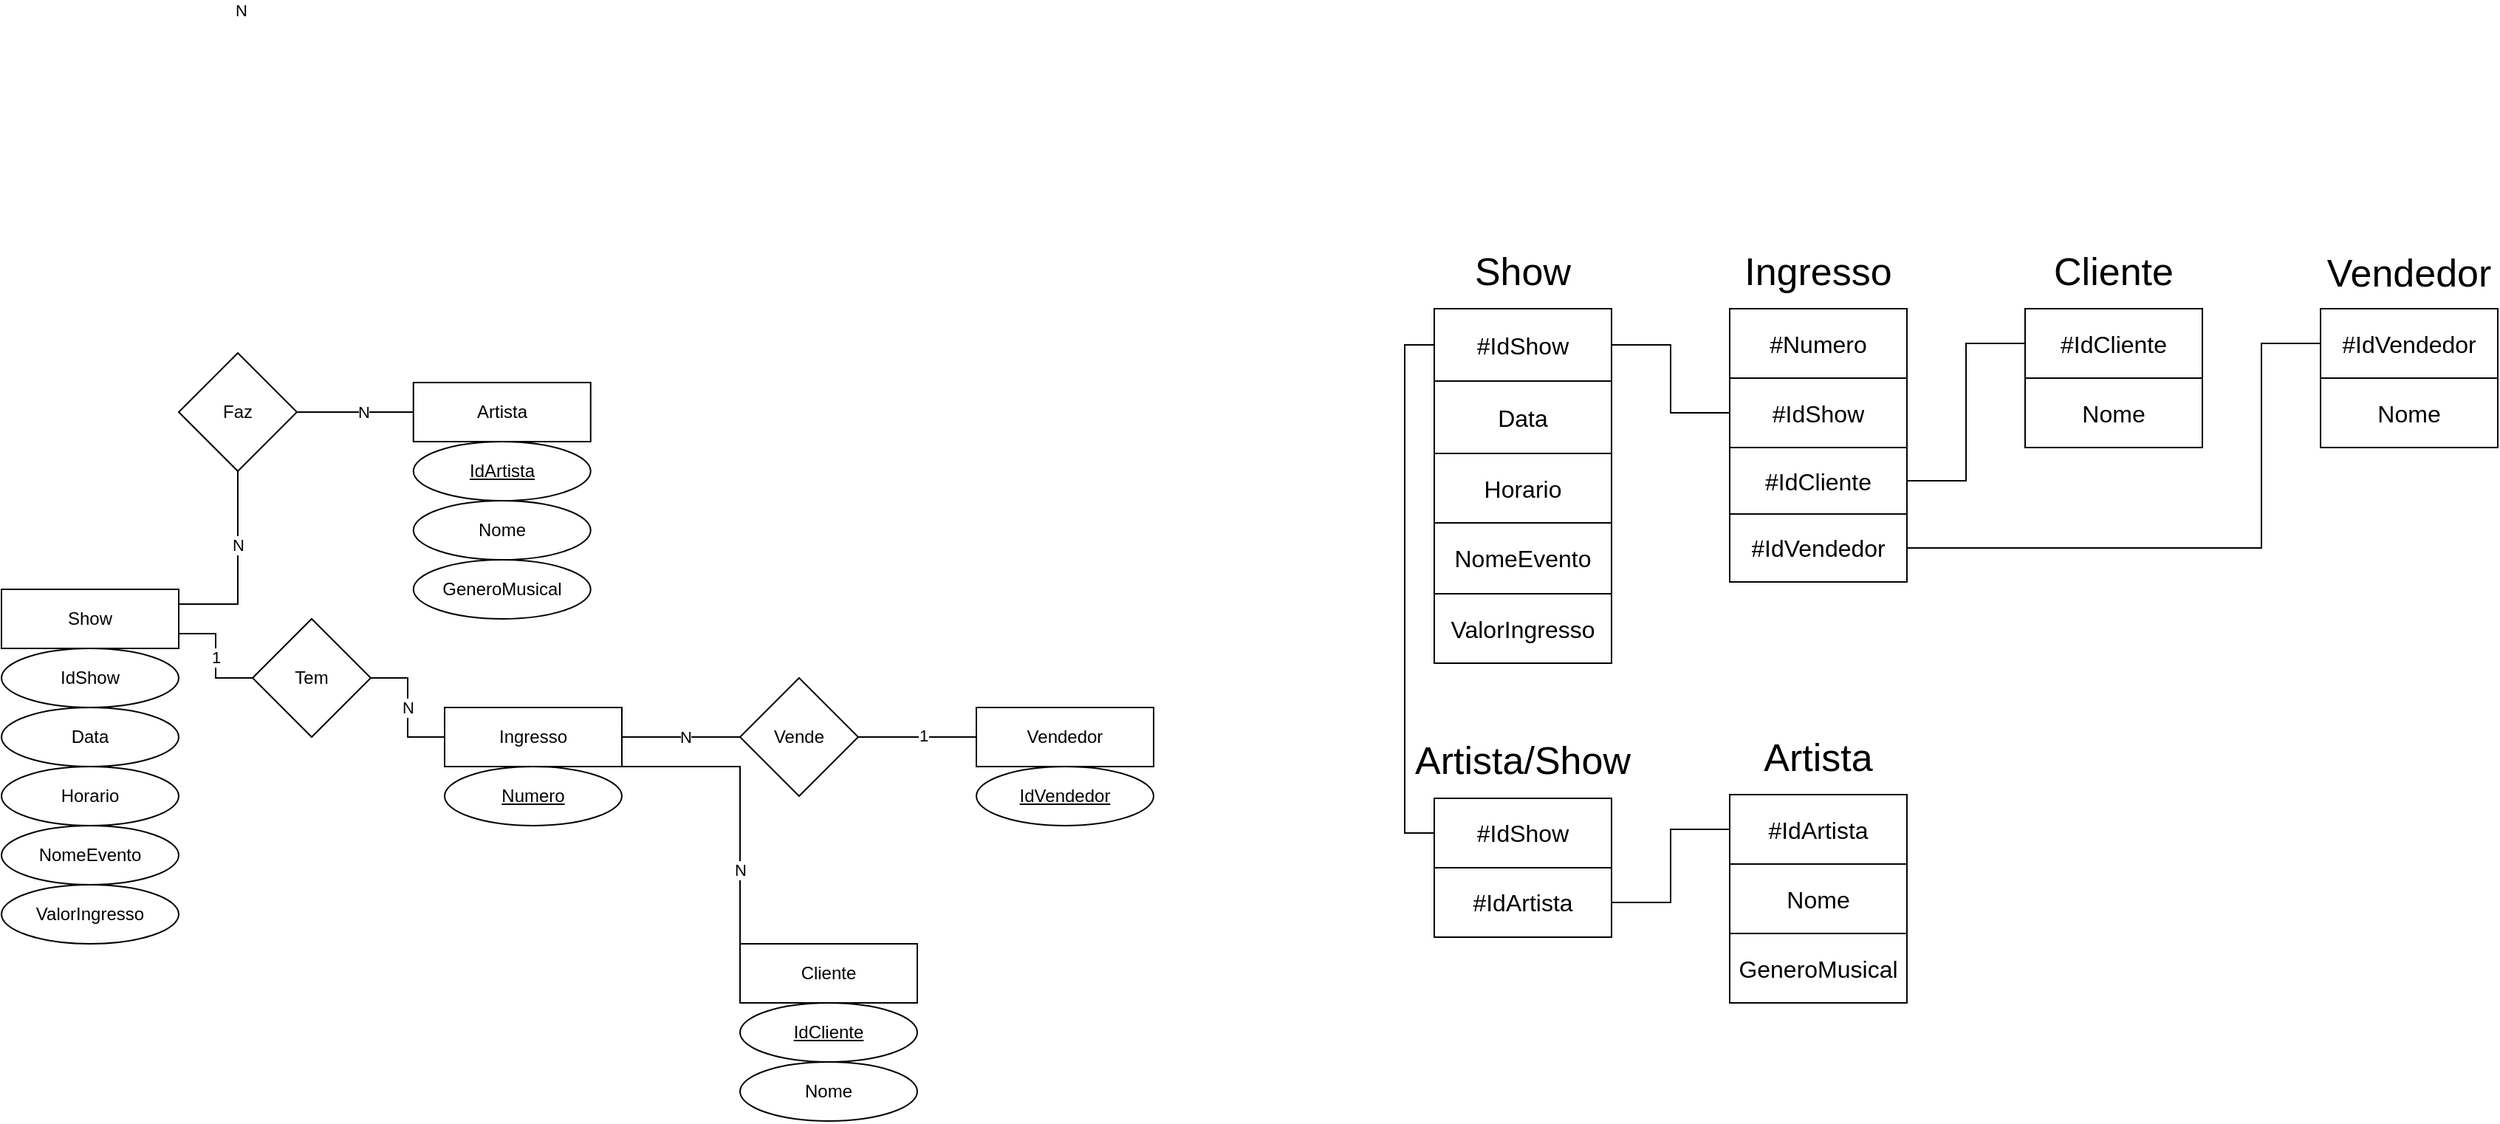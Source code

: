 <mxfile version="23.1.5" type="google">
  <diagram name="Página-1" id="m3pXsqwTRobeCZw_9h85">
    <mxGraphModel grid="1" page="1" gridSize="10" guides="1" tooltips="1" connect="1" arrows="1" fold="1" pageScale="1" pageWidth="50000" pageHeight="50000" math="0" shadow="0">
      <root>
        <mxCell id="0" />
        <mxCell id="1" parent="0" />
        <mxCell id="2WUb4r8tFX5clPql4qqL-29" style="edgeStyle=orthogonalEdgeStyle;rounded=0;orthogonalLoop=1;jettySize=auto;html=1;entryX=0;entryY=0.5;entryDx=0;entryDy=0;exitX=1;exitY=0.5;exitDx=0;exitDy=0;endArrow=none;endFill=0;" edge="1" parent="1" source="2WUb4r8tFX5clPql4qqL-31" target="2WUb4r8tFX5clPql4qqL-11">
          <mxGeometry relative="1" as="geometry">
            <mxPoint x="1990.059" y="1069.941" as="sourcePoint" />
          </mxGeometry>
        </mxCell>
        <mxCell id="2WUb4r8tFX5clPql4qqL-34" value="N" style="edgeLabel;html=1;align=center;verticalAlign=middle;resizable=0;points=[];" connectable="0" vertex="1" parent="2WUb4r8tFX5clPql4qqL-29">
          <mxGeometry x="-0.393" y="3" relative="1" as="geometry">
            <mxPoint x="21" y="3" as="offset" />
          </mxGeometry>
        </mxCell>
        <mxCell id="2WUb4r8tFX5clPql4qqL-1" value="Show" style="rounded=0;whiteSpace=wrap;html=1;" vertex="1" parent="1">
          <mxGeometry x="1830" y="1270" width="120" height="40" as="geometry" />
        </mxCell>
        <mxCell id="2WUb4r8tFX5clPql4qqL-2" value="Data" style="ellipse;whiteSpace=wrap;html=1;" vertex="1" parent="1">
          <mxGeometry x="1830" y="1350" width="120" height="40" as="geometry" />
        </mxCell>
        <mxCell id="2WUb4r8tFX5clPql4qqL-3" value="Horario" style="ellipse;whiteSpace=wrap;html=1;" vertex="1" parent="1">
          <mxGeometry x="1830" y="1390" width="120" height="40" as="geometry" />
        </mxCell>
        <mxCell id="2WUb4r8tFX5clPql4qqL-4" value="NomeEvento" style="ellipse;whiteSpace=wrap;html=1;" vertex="1" parent="1">
          <mxGeometry x="1830" y="1430" width="120" height="40" as="geometry" />
        </mxCell>
        <mxCell id="2WUb4r8tFX5clPql4qqL-40" style="edgeStyle=orthogonalEdgeStyle;rounded=0;orthogonalLoop=1;jettySize=auto;html=1;entryX=1;entryY=0.5;entryDx=0;entryDy=0;endArrow=none;endFill=0;" edge="1" parent="1" source="2WUb4r8tFX5clPql4qqL-6" target="2WUb4r8tFX5clPql4qqL-39">
          <mxGeometry relative="1" as="geometry" />
        </mxCell>
        <mxCell id="qAwnc1l_QS2QD1DZ8uhR-1" value="N" style="edgeLabel;html=1;align=center;verticalAlign=middle;resizable=0;points=[];" connectable="0" vertex="1" parent="2WUb4r8tFX5clPql4qqL-40">
          <mxGeometry x="-0.372" relative="1" as="geometry">
            <mxPoint y="-17" as="offset" />
          </mxGeometry>
        </mxCell>
        <mxCell id="2WUb4r8tFX5clPql4qqL-6" value="Ingresso" style="rounded=0;whiteSpace=wrap;html=1;" vertex="1" parent="1">
          <mxGeometry x="2130" y="1350" width="120" height="40" as="geometry" />
        </mxCell>
        <mxCell id="2WUb4r8tFX5clPql4qqL-8" value="ValorIngresso" style="ellipse;whiteSpace=wrap;html=1;" vertex="1" parent="1">
          <mxGeometry x="1830" y="1470" width="120" height="40" as="geometry" />
        </mxCell>
        <mxCell id="2WUb4r8tFX5clPql4qqL-21" style="edgeStyle=orthogonalEdgeStyle;rounded=0;orthogonalLoop=1;jettySize=auto;html=1;endArrow=none;endFill=0;" edge="1" parent="1" source="2WUb4r8tFX5clPql4qqL-23" target="2WUb4r8tFX5clPql4qqL-6">
          <mxGeometry relative="1" as="geometry" />
        </mxCell>
        <mxCell id="2WUb4r8tFX5clPql4qqL-27" value="N" style="edgeLabel;html=1;align=center;verticalAlign=middle;resizable=0;points=[];" connectable="0" vertex="1" parent="2WUb4r8tFX5clPql4qqL-21">
          <mxGeometry x="-0.066" relative="1" as="geometry">
            <mxPoint as="offset" />
          </mxGeometry>
        </mxCell>
        <mxCell id="2WUb4r8tFX5clPql4qqL-10" value="Vendedor" style="rounded=0;whiteSpace=wrap;html=1;" vertex="1" parent="1">
          <mxGeometry x="2490" y="1350" width="120" height="40" as="geometry" />
        </mxCell>
        <mxCell id="2WUb4r8tFX5clPql4qqL-11" value="Artista" style="rounded=0;whiteSpace=wrap;html=1;" vertex="1" parent="1">
          <mxGeometry x="2108.88" y="1130" width="120" height="40" as="geometry" />
        </mxCell>
        <mxCell id="2WUb4r8tFX5clPql4qqL-12" value="Cliente" style="rounded=0;whiteSpace=wrap;html=1;" vertex="1" parent="1">
          <mxGeometry x="2330" y="1510" width="120" height="40" as="geometry" />
        </mxCell>
        <mxCell id="2WUb4r8tFX5clPql4qqL-14" value="&lt;u&gt;IdArtista&lt;/u&gt;" style="ellipse;whiteSpace=wrap;html=1;" vertex="1" parent="1">
          <mxGeometry x="2108.88" y="1170" width="120" height="40" as="geometry" />
        </mxCell>
        <mxCell id="2WUb4r8tFX5clPql4qqL-15" value="Nome" style="ellipse;whiteSpace=wrap;html=1;" vertex="1" parent="1">
          <mxGeometry x="2108.88" y="1210" width="120" height="40" as="geometry" />
        </mxCell>
        <mxCell id="2WUb4r8tFX5clPql4qqL-16" value="GeneroMusical" style="ellipse;whiteSpace=wrap;html=1;" vertex="1" parent="1">
          <mxGeometry x="2108.88" y="1250" width="120" height="40" as="geometry" />
        </mxCell>
        <mxCell id="2WUb4r8tFX5clPql4qqL-17" value="&lt;u&gt;IdVendedor&lt;/u&gt;" style="ellipse;whiteSpace=wrap;html=1;" vertex="1" parent="1">
          <mxGeometry x="2490" y="1390" width="120" height="40" as="geometry" />
        </mxCell>
        <mxCell id="2WUb4r8tFX5clPql4qqL-18" value="&lt;u&gt;IdCliente&lt;/u&gt;" style="ellipse;whiteSpace=wrap;html=1;" vertex="1" parent="1">
          <mxGeometry x="2330" y="1550" width="120" height="40" as="geometry" />
        </mxCell>
        <mxCell id="2WUb4r8tFX5clPql4qqL-19" value="Nome" style="ellipse;whiteSpace=wrap;html=1;" vertex="1" parent="1">
          <mxGeometry x="2330" y="1590" width="120" height="40" as="geometry" />
        </mxCell>
        <mxCell id="2WUb4r8tFX5clPql4qqL-20" value="IdShow" style="ellipse;whiteSpace=wrap;html=1;" vertex="1" parent="1">
          <mxGeometry x="1830" y="1310" width="120" height="40" as="geometry" />
        </mxCell>
        <mxCell id="2WUb4r8tFX5clPql4qqL-22" value="" style="edgeStyle=orthogonalEdgeStyle;rounded=0;orthogonalLoop=1;jettySize=auto;html=1;endArrow=none;endFill=0;" edge="1" parent="1" source="2WUb4r8tFX5clPql4qqL-10" target="2WUb4r8tFX5clPql4qqL-23">
          <mxGeometry relative="1" as="geometry">
            <mxPoint x="2410" y="1410" as="sourcePoint" />
            <mxPoint x="2330" y="1410" as="targetPoint" />
          </mxGeometry>
        </mxCell>
        <mxCell id="2WUb4r8tFX5clPql4qqL-26" value="1" style="edgeLabel;html=1;align=center;verticalAlign=middle;resizable=0;points=[];" connectable="0" vertex="1" parent="2WUb4r8tFX5clPql4qqL-22">
          <mxGeometry x="-0.084" y="-1" relative="1" as="geometry">
            <mxPoint as="offset" />
          </mxGeometry>
        </mxCell>
        <mxCell id="2WUb4r8tFX5clPql4qqL-23" value="Vende" style="rhombus;whiteSpace=wrap;html=1;" vertex="1" parent="1">
          <mxGeometry x="2330" y="1330" width="80" height="80" as="geometry" />
        </mxCell>
        <mxCell id="2WUb4r8tFX5clPql4qqL-32" style="edgeStyle=orthogonalEdgeStyle;rounded=0;orthogonalLoop=1;jettySize=auto;html=1;entryX=1;entryY=0.25;entryDx=0;entryDy=0;endArrow=none;endFill=0;" edge="1" parent="1" source="2WUb4r8tFX5clPql4qqL-31" target="2WUb4r8tFX5clPql4qqL-1">
          <mxGeometry relative="1" as="geometry" />
        </mxCell>
        <mxCell id="2WUb4r8tFX5clPql4qqL-33" value="N" style="edgeLabel;html=1;align=center;verticalAlign=middle;resizable=0;points=[];" connectable="0" vertex="1" parent="2WUb4r8tFX5clPql4qqL-32">
          <mxGeometry x="-0.273" y="1" relative="1" as="geometry">
            <mxPoint x="1" y="-360" as="offset" />
          </mxGeometry>
        </mxCell>
        <mxCell id="2WUb4r8tFX5clPql4qqL-37" value="N" style="edgeLabel;html=1;align=center;verticalAlign=middle;resizable=0;points=[];" connectable="0" vertex="1" parent="2WUb4r8tFX5clPql4qqL-32">
          <mxGeometry x="-0.234" y="1" relative="1" as="geometry">
            <mxPoint x="-1" as="offset" />
          </mxGeometry>
        </mxCell>
        <mxCell id="2WUb4r8tFX5clPql4qqL-31" value="Faz" style="rhombus;whiteSpace=wrap;html=1;" vertex="1" parent="1">
          <mxGeometry x="1950" y="1110" width="80" height="80" as="geometry" />
        </mxCell>
        <mxCell id="2WUb4r8tFX5clPql4qqL-35" value="" style="edgeStyle=orthogonalEdgeStyle;rounded=0;orthogonalLoop=1;jettySize=auto;html=1;exitX=0;exitY=0.5;exitDx=0;exitDy=0;entryX=1;entryY=1;entryDx=0;entryDy=0;endArrow=none;endFill=0;" edge="1" parent="1" source="2WUb4r8tFX5clPql4qqL-12" target="2WUb4r8tFX5clPql4qqL-6">
          <mxGeometry relative="1" as="geometry">
            <mxPoint x="2230" y="1450" as="sourcePoint" />
            <mxPoint x="2090" y="1310" as="targetPoint" />
            <Array as="points">
              <mxPoint x="2330" y="1390" />
            </Array>
          </mxGeometry>
        </mxCell>
        <mxCell id="2WUb4r8tFX5clPql4qqL-36" value="N" style="edgeLabel;html=1;align=center;verticalAlign=middle;resizable=0;points=[];" connectable="0" vertex="1" parent="2WUb4r8tFX5clPql4qqL-35">
          <mxGeometry x="-0.52" y="-3" relative="1" as="geometry">
            <mxPoint x="-3" y="-17" as="offset" />
          </mxGeometry>
        </mxCell>
        <mxCell id="2WUb4r8tFX5clPql4qqL-9" value="&lt;u&gt;Numero&lt;/u&gt;" style="ellipse;whiteSpace=wrap;html=1;" vertex="1" parent="1">
          <mxGeometry x="2130" y="1390" width="120" height="40" as="geometry" />
        </mxCell>
        <mxCell id="2WUb4r8tFX5clPql4qqL-41" style="edgeStyle=orthogonalEdgeStyle;rounded=0;orthogonalLoop=1;jettySize=auto;html=1;exitX=0;exitY=0.5;exitDx=0;exitDy=0;entryX=1;entryY=0.75;entryDx=0;entryDy=0;endArrow=none;endFill=0;" edge="1" parent="1" source="2WUb4r8tFX5clPql4qqL-39" target="2WUb4r8tFX5clPql4qqL-1">
          <mxGeometry relative="1" as="geometry" />
        </mxCell>
        <mxCell id="qAwnc1l_QS2QD1DZ8uhR-2" value="1" style="edgeLabel;html=1;align=center;verticalAlign=middle;resizable=0;points=[];" connectable="0" vertex="1" parent="2WUb4r8tFX5clPql4qqL-41">
          <mxGeometry x="-0.021" relative="1" as="geometry">
            <mxPoint as="offset" />
          </mxGeometry>
        </mxCell>
        <mxCell id="2WUb4r8tFX5clPql4qqL-39" value="Tem" style="rhombus;whiteSpace=wrap;html=1;" vertex="1" parent="1">
          <mxGeometry x="2000" y="1290" width="80" height="80" as="geometry" />
        </mxCell>
        <mxCell id="2WUb4r8tFX5clPql4qqL-42" value="" style="shape=table;startSize=0;container=1;collapsible=0;childLayout=tableLayout;fontSize=16;fillColor=default;" vertex="1" parent="1">
          <mxGeometry x="2800" y="1080" width="120" height="240" as="geometry" />
        </mxCell>
        <mxCell id="2WUb4r8tFX5clPql4qqL-43" value="" style="shape=tableRow;horizontal=0;startSize=0;swimlaneHead=0;swimlaneBody=0;strokeColor=inherit;top=0;left=0;bottom=0;right=0;collapsible=0;dropTarget=0;fillColor=none;points=[[0,0.5],[1,0.5]];portConstraint=eastwest;fontSize=16;" vertex="1" parent="2WUb4r8tFX5clPql4qqL-42">
          <mxGeometry width="120" height="49" as="geometry" />
        </mxCell>
        <mxCell id="2WUb4r8tFX5clPql4qqL-44" value="#IdShow" style="shape=partialRectangle;html=1;whiteSpace=wrap;connectable=0;strokeColor=inherit;overflow=hidden;fillColor=none;top=0;left=0;bottom=0;right=0;pointerEvents=1;fontSize=16;" vertex="1" parent="2WUb4r8tFX5clPql4qqL-43">
          <mxGeometry width="120" height="49" as="geometry">
            <mxRectangle width="120" height="49" as="alternateBounds" />
          </mxGeometry>
        </mxCell>
        <mxCell id="2WUb4r8tFX5clPql4qqL-47" value="" style="shape=tableRow;horizontal=0;startSize=0;swimlaneHead=0;swimlaneBody=0;strokeColor=inherit;top=0;left=0;bottom=0;right=0;collapsible=0;dropTarget=0;fillColor=none;points=[[0,0.5],[1,0.5]];portConstraint=eastwest;fontSize=16;" vertex="1" parent="2WUb4r8tFX5clPql4qqL-42">
          <mxGeometry y="49" width="120" height="49" as="geometry" />
        </mxCell>
        <mxCell id="2WUb4r8tFX5clPql4qqL-48" value="Data" style="shape=partialRectangle;html=1;whiteSpace=wrap;connectable=0;strokeColor=inherit;overflow=hidden;fillColor=none;top=0;left=0;bottom=0;right=0;pointerEvents=1;fontSize=16;" vertex="1" parent="2WUb4r8tFX5clPql4qqL-47">
          <mxGeometry width="120" height="49" as="geometry">
            <mxRectangle width="120" height="49" as="alternateBounds" />
          </mxGeometry>
        </mxCell>
        <mxCell id="2WUb4r8tFX5clPql4qqL-74" style="shape=tableRow;horizontal=0;startSize=0;swimlaneHead=0;swimlaneBody=0;strokeColor=inherit;top=0;left=0;bottom=0;right=0;collapsible=0;dropTarget=0;fillColor=none;points=[[0,0.5],[1,0.5]];portConstraint=eastwest;fontSize=16;" vertex="1" parent="2WUb4r8tFX5clPql4qqL-42">
          <mxGeometry y="98" width="120" height="47" as="geometry" />
        </mxCell>
        <mxCell id="2WUb4r8tFX5clPql4qqL-75" value="Horario" style="shape=partialRectangle;html=1;whiteSpace=wrap;connectable=0;strokeColor=inherit;overflow=hidden;fillColor=none;top=0;left=0;bottom=0;right=0;pointerEvents=1;fontSize=16;" vertex="1" parent="2WUb4r8tFX5clPql4qqL-74">
          <mxGeometry width="120" height="47" as="geometry">
            <mxRectangle width="120" height="47" as="alternateBounds" />
          </mxGeometry>
        </mxCell>
        <mxCell id="2WUb4r8tFX5clPql4qqL-76" style="shape=tableRow;horizontal=0;startSize=0;swimlaneHead=0;swimlaneBody=0;strokeColor=inherit;top=0;left=0;bottom=0;right=0;collapsible=0;dropTarget=0;fillColor=none;points=[[0,0.5],[1,0.5]];portConstraint=eastwest;fontSize=16;" vertex="1" parent="2WUb4r8tFX5clPql4qqL-42">
          <mxGeometry y="145" width="120" height="48" as="geometry" />
        </mxCell>
        <mxCell id="2WUb4r8tFX5clPql4qqL-77" value="NomeEvento" style="shape=partialRectangle;html=1;whiteSpace=wrap;connectable=0;strokeColor=inherit;overflow=hidden;fillColor=none;top=0;left=0;bottom=0;right=0;pointerEvents=1;fontSize=16;" vertex="1" parent="2WUb4r8tFX5clPql4qqL-76">
          <mxGeometry width="120" height="48" as="geometry">
            <mxRectangle width="120" height="48" as="alternateBounds" />
          </mxGeometry>
        </mxCell>
        <mxCell id="2WUb4r8tFX5clPql4qqL-78" style="shape=tableRow;horizontal=0;startSize=0;swimlaneHead=0;swimlaneBody=0;strokeColor=inherit;top=0;left=0;bottom=0;right=0;collapsible=0;dropTarget=0;fillColor=none;points=[[0,0.5],[1,0.5]];portConstraint=eastwest;fontSize=16;" vertex="1" parent="2WUb4r8tFX5clPql4qqL-42">
          <mxGeometry y="193" width="120" height="47" as="geometry" />
        </mxCell>
        <mxCell id="2WUb4r8tFX5clPql4qqL-79" value="ValorIngresso" style="shape=partialRectangle;html=1;whiteSpace=wrap;connectable=0;strokeColor=inherit;overflow=hidden;fillColor=none;top=0;left=0;bottom=0;right=0;pointerEvents=1;fontSize=16;" vertex="1" parent="2WUb4r8tFX5clPql4qqL-78">
          <mxGeometry width="120" height="47" as="geometry">
            <mxRectangle width="120" height="47" as="alternateBounds" />
          </mxGeometry>
        </mxCell>
        <mxCell id="2WUb4r8tFX5clPql4qqL-80" value="" style="shape=table;startSize=0;container=1;collapsible=0;childLayout=tableLayout;fontSize=16;fillColor=default;" vertex="1" parent="1">
          <mxGeometry x="3000" y="1080" width="120" height="185" as="geometry" />
        </mxCell>
        <mxCell id="2WUb4r8tFX5clPql4qqL-81" value="" style="shape=tableRow;horizontal=0;startSize=0;swimlaneHead=0;swimlaneBody=0;strokeColor=inherit;top=0;left=0;bottom=0;right=0;collapsible=0;dropTarget=0;fillColor=none;points=[[0,0.5],[1,0.5]];portConstraint=eastwest;fontSize=16;" vertex="1" parent="2WUb4r8tFX5clPql4qqL-80">
          <mxGeometry width="120" height="47" as="geometry" />
        </mxCell>
        <mxCell id="2WUb4r8tFX5clPql4qqL-82" value="#Numero" style="shape=partialRectangle;html=1;whiteSpace=wrap;connectable=0;strokeColor=inherit;overflow=hidden;fillColor=none;top=0;left=0;bottom=0;right=0;pointerEvents=1;fontSize=16;" vertex="1" parent="2WUb4r8tFX5clPql4qqL-81">
          <mxGeometry width="120" height="47" as="geometry">
            <mxRectangle width="120" height="47" as="alternateBounds" />
          </mxGeometry>
        </mxCell>
        <mxCell id="2WUb4r8tFX5clPql4qqL-83" value="" style="shape=tableRow;horizontal=0;startSize=0;swimlaneHead=0;swimlaneBody=0;strokeColor=inherit;top=0;left=0;bottom=0;right=0;collapsible=0;dropTarget=0;fillColor=none;points=[[0,0.5],[1,0.5]];portConstraint=eastwest;fontSize=16;" vertex="1" parent="2WUb4r8tFX5clPql4qqL-80">
          <mxGeometry y="47" width="120" height="47" as="geometry" />
        </mxCell>
        <mxCell id="2WUb4r8tFX5clPql4qqL-84" value="#IdShow" style="shape=partialRectangle;html=1;whiteSpace=wrap;connectable=0;strokeColor=inherit;overflow=hidden;fillColor=none;top=0;left=0;bottom=0;right=0;pointerEvents=1;fontSize=16;" vertex="1" parent="2WUb4r8tFX5clPql4qqL-83">
          <mxGeometry width="120" height="47" as="geometry">
            <mxRectangle width="120" height="47" as="alternateBounds" />
          </mxGeometry>
        </mxCell>
        <mxCell id="2WUb4r8tFX5clPql4qqL-85" style="shape=tableRow;horizontal=0;startSize=0;swimlaneHead=0;swimlaneBody=0;strokeColor=inherit;top=0;left=0;bottom=0;right=0;collapsible=0;dropTarget=0;fillColor=none;points=[[0,0.5],[1,0.5]];portConstraint=eastwest;fontSize=16;" vertex="1" parent="2WUb4r8tFX5clPql4qqL-80">
          <mxGeometry y="94" width="120" height="45" as="geometry" />
        </mxCell>
        <mxCell id="2WUb4r8tFX5clPql4qqL-86" value="#IdCliente" style="shape=partialRectangle;html=1;whiteSpace=wrap;connectable=0;strokeColor=inherit;overflow=hidden;fillColor=none;top=0;left=0;bottom=0;right=0;pointerEvents=1;fontSize=16;" vertex="1" parent="2WUb4r8tFX5clPql4qqL-85">
          <mxGeometry width="120" height="45" as="geometry">
            <mxRectangle width="120" height="45" as="alternateBounds" />
          </mxGeometry>
        </mxCell>
        <mxCell id="2WUb4r8tFX5clPql4qqL-87" style="shape=tableRow;horizontal=0;startSize=0;swimlaneHead=0;swimlaneBody=0;strokeColor=inherit;top=0;left=0;bottom=0;right=0;collapsible=0;dropTarget=0;fillColor=none;points=[[0,0.5],[1,0.5]];portConstraint=eastwest;fontSize=16;" vertex="1" parent="2WUb4r8tFX5clPql4qqL-80">
          <mxGeometry y="139" width="120" height="46" as="geometry" />
        </mxCell>
        <mxCell id="2WUb4r8tFX5clPql4qqL-88" value="#IdVendedor" style="shape=partialRectangle;html=1;whiteSpace=wrap;connectable=0;strokeColor=inherit;overflow=hidden;fillColor=none;top=0;left=0;bottom=0;right=0;pointerEvents=1;fontSize=16;" vertex="1" parent="2WUb4r8tFX5clPql4qqL-87">
          <mxGeometry width="120" height="46" as="geometry">
            <mxRectangle width="120" height="46" as="alternateBounds" />
          </mxGeometry>
        </mxCell>
        <mxCell id="2WUb4r8tFX5clPql4qqL-91" value="" style="shape=table;startSize=0;container=1;collapsible=0;childLayout=tableLayout;fontSize=16;fillColor=default;" vertex="1" parent="1">
          <mxGeometry x="3200" y="1080" width="120" height="94" as="geometry" />
        </mxCell>
        <mxCell id="2WUb4r8tFX5clPql4qqL-92" value="" style="shape=tableRow;horizontal=0;startSize=0;swimlaneHead=0;swimlaneBody=0;strokeColor=inherit;top=0;left=0;bottom=0;right=0;collapsible=0;dropTarget=0;fillColor=none;points=[[0,0.5],[1,0.5]];portConstraint=eastwest;fontSize=16;" vertex="1" parent="2WUb4r8tFX5clPql4qqL-91">
          <mxGeometry width="120" height="47" as="geometry" />
        </mxCell>
        <mxCell id="2WUb4r8tFX5clPql4qqL-93" value="#IdCliente" style="shape=partialRectangle;html=1;whiteSpace=wrap;connectable=0;strokeColor=inherit;overflow=hidden;fillColor=none;top=0;left=0;bottom=0;right=0;pointerEvents=1;fontSize=16;" vertex="1" parent="2WUb4r8tFX5clPql4qqL-92">
          <mxGeometry width="120" height="47" as="geometry">
            <mxRectangle width="120" height="47" as="alternateBounds" />
          </mxGeometry>
        </mxCell>
        <mxCell id="2WUb4r8tFX5clPql4qqL-94" value="" style="shape=tableRow;horizontal=0;startSize=0;swimlaneHead=0;swimlaneBody=0;strokeColor=inherit;top=0;left=0;bottom=0;right=0;collapsible=0;dropTarget=0;fillColor=none;points=[[0,0.5],[1,0.5]];portConstraint=eastwest;fontSize=16;" vertex="1" parent="2WUb4r8tFX5clPql4qqL-91">
          <mxGeometry y="47" width="120" height="47" as="geometry" />
        </mxCell>
        <mxCell id="2WUb4r8tFX5clPql4qqL-95" value="Nome" style="shape=partialRectangle;html=1;whiteSpace=wrap;connectable=0;strokeColor=inherit;overflow=hidden;fillColor=none;top=0;left=0;bottom=0;right=0;pointerEvents=1;fontSize=16;" vertex="1" parent="2WUb4r8tFX5clPql4qqL-94">
          <mxGeometry width="120" height="47" as="geometry">
            <mxRectangle width="120" height="47" as="alternateBounds" />
          </mxGeometry>
        </mxCell>
        <mxCell id="2WUb4r8tFX5clPql4qqL-100" value="&lt;font style=&quot;font-size: 26px;&quot;&gt;Show&lt;/font&gt;" style="text;html=1;align=center;verticalAlign=middle;whiteSpace=wrap;rounded=0;" vertex="1" parent="1">
          <mxGeometry x="2800" y="1030" width="120" height="49" as="geometry" />
        </mxCell>
        <mxCell id="2WUb4r8tFX5clPql4qqL-101" value="&lt;font style=&quot;font-size: 26px;&quot;&gt;Ingresso&lt;/font&gt;" style="text;html=1;align=center;verticalAlign=middle;whiteSpace=wrap;rounded=0;" vertex="1" parent="1">
          <mxGeometry x="3000" y="1030" width="120" height="49" as="geometry" />
        </mxCell>
        <mxCell id="2WUb4r8tFX5clPql4qqL-102" value="&lt;font style=&quot;font-size: 26px;&quot;&gt;Cliente&lt;/font&gt;" style="text;html=1;align=center;verticalAlign=middle;whiteSpace=wrap;rounded=0;" vertex="1" parent="1">
          <mxGeometry x="3200" y="1030" width="120" height="49" as="geometry" />
        </mxCell>
        <mxCell id="2WUb4r8tFX5clPql4qqL-103" value="" style="shape=table;startSize=0;container=1;collapsible=0;childLayout=tableLayout;fontSize=16;fillColor=default;" vertex="1" parent="1">
          <mxGeometry x="3400" y="1080" width="120" height="94" as="geometry" />
        </mxCell>
        <mxCell id="2WUb4r8tFX5clPql4qqL-104" value="" style="shape=tableRow;horizontal=0;startSize=0;swimlaneHead=0;swimlaneBody=0;strokeColor=inherit;top=0;left=0;bottom=0;right=0;collapsible=0;dropTarget=0;fillColor=none;points=[[0,0.5],[1,0.5]];portConstraint=eastwest;fontSize=16;" vertex="1" parent="2WUb4r8tFX5clPql4qqL-103">
          <mxGeometry width="120" height="47" as="geometry" />
        </mxCell>
        <mxCell id="2WUb4r8tFX5clPql4qqL-105" value="#IdVendedor" style="shape=partialRectangle;html=1;whiteSpace=wrap;connectable=0;strokeColor=inherit;overflow=hidden;fillColor=none;top=0;left=0;bottom=0;right=0;pointerEvents=1;fontSize=16;" vertex="1" parent="2WUb4r8tFX5clPql4qqL-104">
          <mxGeometry width="120" height="47" as="geometry">
            <mxRectangle width="120" height="47" as="alternateBounds" />
          </mxGeometry>
        </mxCell>
        <mxCell id="2WUb4r8tFX5clPql4qqL-106" value="" style="shape=tableRow;horizontal=0;startSize=0;swimlaneHead=0;swimlaneBody=0;strokeColor=inherit;top=0;left=0;bottom=0;right=0;collapsible=0;dropTarget=0;fillColor=none;points=[[0,0.5],[1,0.5]];portConstraint=eastwest;fontSize=16;" vertex="1" parent="2WUb4r8tFX5clPql4qqL-103">
          <mxGeometry y="47" width="120" height="47" as="geometry" />
        </mxCell>
        <mxCell id="2WUb4r8tFX5clPql4qqL-107" value="Nome" style="shape=partialRectangle;html=1;whiteSpace=wrap;connectable=0;strokeColor=inherit;overflow=hidden;fillColor=none;top=0;left=0;bottom=0;right=0;pointerEvents=1;fontSize=16;" vertex="1" parent="2WUb4r8tFX5clPql4qqL-106">
          <mxGeometry width="120" height="47" as="geometry">
            <mxRectangle width="120" height="47" as="alternateBounds" />
          </mxGeometry>
        </mxCell>
        <mxCell id="2WUb4r8tFX5clPql4qqL-108" value="&lt;font style=&quot;font-size: 26px;&quot;&gt;Vendedor&lt;/font&gt;" style="text;html=1;align=center;verticalAlign=middle;whiteSpace=wrap;rounded=0;" vertex="1" parent="1">
          <mxGeometry x="3400" y="1031.5" width="120" height="49" as="geometry" />
        </mxCell>
        <mxCell id="2WUb4r8tFX5clPql4qqL-109" value="" style="shape=table;startSize=0;container=1;collapsible=0;childLayout=tableLayout;fontSize=16;fillColor=default;" vertex="1" parent="1">
          <mxGeometry x="3000" y="1409" width="120" height="141" as="geometry" />
        </mxCell>
        <mxCell id="2WUb4r8tFX5clPql4qqL-110" value="" style="shape=tableRow;horizontal=0;startSize=0;swimlaneHead=0;swimlaneBody=0;strokeColor=inherit;top=0;left=0;bottom=0;right=0;collapsible=0;dropTarget=0;fillColor=none;points=[[0,0.5],[1,0.5]];portConstraint=eastwest;fontSize=16;" vertex="1" parent="2WUb4r8tFX5clPql4qqL-109">
          <mxGeometry width="120" height="47" as="geometry" />
        </mxCell>
        <mxCell id="2WUb4r8tFX5clPql4qqL-111" value="#IdArtista" style="shape=partialRectangle;html=1;whiteSpace=wrap;connectable=0;strokeColor=inherit;overflow=hidden;fillColor=none;top=0;left=0;bottom=0;right=0;pointerEvents=1;fontSize=16;" vertex="1" parent="2WUb4r8tFX5clPql4qqL-110">
          <mxGeometry width="120" height="47" as="geometry">
            <mxRectangle width="120" height="47" as="alternateBounds" />
          </mxGeometry>
        </mxCell>
        <mxCell id="2WUb4r8tFX5clPql4qqL-112" value="" style="shape=tableRow;horizontal=0;startSize=0;swimlaneHead=0;swimlaneBody=0;strokeColor=inherit;top=0;left=0;bottom=0;right=0;collapsible=0;dropTarget=0;fillColor=none;points=[[0,0.5],[1,0.5]];portConstraint=eastwest;fontSize=16;" vertex="1" parent="2WUb4r8tFX5clPql4qqL-109">
          <mxGeometry y="47" width="120" height="47" as="geometry" />
        </mxCell>
        <mxCell id="2WUb4r8tFX5clPql4qqL-113" value="Nome" style="shape=partialRectangle;html=1;whiteSpace=wrap;connectable=0;strokeColor=inherit;overflow=hidden;fillColor=none;top=0;left=0;bottom=0;right=0;pointerEvents=1;fontSize=16;" vertex="1" parent="2WUb4r8tFX5clPql4qqL-112">
          <mxGeometry width="120" height="47" as="geometry">
            <mxRectangle width="120" height="47" as="alternateBounds" />
          </mxGeometry>
        </mxCell>
        <mxCell id="2WUb4r8tFX5clPql4qqL-115" style="shape=tableRow;horizontal=0;startSize=0;swimlaneHead=0;swimlaneBody=0;strokeColor=inherit;top=0;left=0;bottom=0;right=0;collapsible=0;dropTarget=0;fillColor=none;points=[[0,0.5],[1,0.5]];portConstraint=eastwest;fontSize=16;" vertex="1" parent="2WUb4r8tFX5clPql4qqL-109">
          <mxGeometry y="94" width="120" height="47" as="geometry" />
        </mxCell>
        <mxCell id="2WUb4r8tFX5clPql4qqL-116" value="GeneroMusical" style="shape=partialRectangle;html=1;whiteSpace=wrap;connectable=0;strokeColor=inherit;overflow=hidden;fillColor=none;top=0;left=0;bottom=0;right=0;pointerEvents=1;fontSize=16;" vertex="1" parent="2WUb4r8tFX5clPql4qqL-115">
          <mxGeometry width="120" height="47" as="geometry">
            <mxRectangle width="120" height="47" as="alternateBounds" />
          </mxGeometry>
        </mxCell>
        <mxCell id="2WUb4r8tFX5clPql4qqL-114" value="&lt;font style=&quot;font-size: 26px;&quot;&gt;Artista&lt;/font&gt;" style="text;html=1;align=center;verticalAlign=middle;whiteSpace=wrap;rounded=0;" vertex="1" parent="1">
          <mxGeometry x="3000" y="1359" width="120" height="49" as="geometry" />
        </mxCell>
        <mxCell id="2WUb4r8tFX5clPql4qqL-117" value="" style="shape=table;startSize=0;container=1;collapsible=0;childLayout=tableLayout;fontSize=16;fillColor=default;" vertex="1" parent="1">
          <mxGeometry x="2800" y="1411.5" width="120" height="94" as="geometry" />
        </mxCell>
        <mxCell id="2WUb4r8tFX5clPql4qqL-118" value="" style="shape=tableRow;horizontal=0;startSize=0;swimlaneHead=0;swimlaneBody=0;strokeColor=inherit;top=0;left=0;bottom=0;right=0;collapsible=0;dropTarget=0;fillColor=none;points=[[0,0.5],[1,0.5]];portConstraint=eastwest;fontSize=16;" vertex="1" parent="2WUb4r8tFX5clPql4qqL-117">
          <mxGeometry width="120" height="47" as="geometry" />
        </mxCell>
        <mxCell id="2WUb4r8tFX5clPql4qqL-119" value="#IdShow" style="shape=partialRectangle;html=1;whiteSpace=wrap;connectable=0;strokeColor=inherit;overflow=hidden;fillColor=none;top=0;left=0;bottom=0;right=0;pointerEvents=1;fontSize=16;" vertex="1" parent="2WUb4r8tFX5clPql4qqL-118">
          <mxGeometry width="120" height="47" as="geometry">
            <mxRectangle width="120" height="47" as="alternateBounds" />
          </mxGeometry>
        </mxCell>
        <mxCell id="2WUb4r8tFX5clPql4qqL-120" value="" style="shape=tableRow;horizontal=0;startSize=0;swimlaneHead=0;swimlaneBody=0;strokeColor=inherit;top=0;left=0;bottom=0;right=0;collapsible=0;dropTarget=0;fillColor=none;points=[[0,0.5],[1,0.5]];portConstraint=eastwest;fontSize=16;" vertex="1" parent="2WUb4r8tFX5clPql4qqL-117">
          <mxGeometry y="47" width="120" height="47" as="geometry" />
        </mxCell>
        <mxCell id="2WUb4r8tFX5clPql4qqL-121" value="#IdArtista" style="shape=partialRectangle;html=1;whiteSpace=wrap;connectable=0;strokeColor=inherit;overflow=hidden;fillColor=none;top=0;left=0;bottom=0;right=0;pointerEvents=1;fontSize=16;" vertex="1" parent="2WUb4r8tFX5clPql4qqL-120">
          <mxGeometry width="120" height="47" as="geometry">
            <mxRectangle width="120" height="47" as="alternateBounds" />
          </mxGeometry>
        </mxCell>
        <mxCell id="2WUb4r8tFX5clPql4qqL-124" value="&lt;font style=&quot;font-size: 26px;&quot;&gt;Artista/Show&lt;/font&gt;" style="text;html=1;align=center;verticalAlign=middle;whiteSpace=wrap;rounded=0;" vertex="1" parent="1">
          <mxGeometry x="2800" y="1361.5" width="120" height="49" as="geometry" />
        </mxCell>
        <mxCell id="2WUb4r8tFX5clPql4qqL-125" style="edgeStyle=orthogonalEdgeStyle;rounded=0;orthogonalLoop=1;jettySize=auto;html=1;endArrow=none;endFill=0;" edge="1" parent="1" source="2WUb4r8tFX5clPql4qqL-120" target="2WUb4r8tFX5clPql4qqL-110">
          <mxGeometry relative="1" as="geometry" />
        </mxCell>
        <mxCell id="2WUb4r8tFX5clPql4qqL-126" style="edgeStyle=orthogonalEdgeStyle;rounded=0;orthogonalLoop=1;jettySize=auto;html=1;entryX=0;entryY=0.5;entryDx=0;entryDy=0;endArrow=none;endFill=0;" edge="1" parent="1" source="2WUb4r8tFX5clPql4qqL-118" target="2WUb4r8tFX5clPql4qqL-43">
          <mxGeometry relative="1" as="geometry" />
        </mxCell>
        <mxCell id="2WUb4r8tFX5clPql4qqL-127" style="edgeStyle=orthogonalEdgeStyle;rounded=0;orthogonalLoop=1;jettySize=auto;html=1;entryX=0;entryY=0.5;entryDx=0;entryDy=0;endArrow=none;endFill=0;" edge="1" parent="1" source="2WUb4r8tFX5clPql4qqL-43" target="2WUb4r8tFX5clPql4qqL-83">
          <mxGeometry relative="1" as="geometry" />
        </mxCell>
        <mxCell id="2WUb4r8tFX5clPql4qqL-128" style="edgeStyle=orthogonalEdgeStyle;rounded=0;orthogonalLoop=1;jettySize=auto;html=1;entryX=0;entryY=0.5;entryDx=0;entryDy=0;endArrow=none;endFill=0;" edge="1" parent="1" source="2WUb4r8tFX5clPql4qqL-85" target="2WUb4r8tFX5clPql4qqL-92">
          <mxGeometry relative="1" as="geometry" />
        </mxCell>
        <mxCell id="2WUb4r8tFX5clPql4qqL-129" value="" style="edgeStyle=orthogonalEdgeStyle;rounded=0;orthogonalLoop=1;jettySize=auto;html=1;entryX=0;entryY=0.5;entryDx=0;entryDy=0;endArrow=none;endFill=0;" edge="1" parent="1" source="2WUb4r8tFX5clPql4qqL-87" target="2WUb4r8tFX5clPql4qqL-104">
          <mxGeometry relative="1" as="geometry">
            <Array as="points">
              <mxPoint x="3360" y="1242" />
              <mxPoint x="3360" y="1104" />
            </Array>
          </mxGeometry>
        </mxCell>
      </root>
    </mxGraphModel>
  </diagram>
</mxfile>
